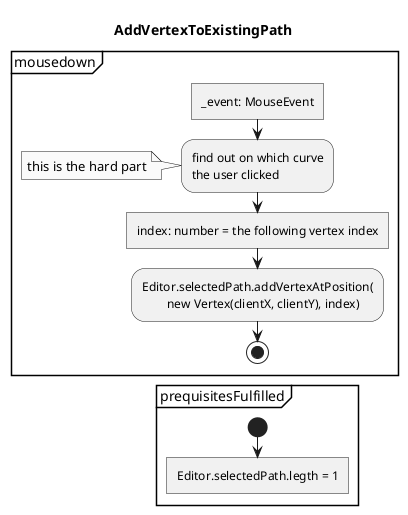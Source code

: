 @startuml AddVertexToExistingPath
skinparam monochrome true

title AddVertexToExistingPath

partition mousedown {
	:_event: MouseEvent]
	:find out on which curve
	the user clicked;
	note: this is the hard part
	:index: number = the following vertex index]
	:Editor.selectedPath.addVertexAtPosition(
		new Vertex(clientX, clientY), index);
	stop
}

partition prequisitesFulfilled {
	start
	:Editor.selectedPath.legth = 1]
	detach
}

@enduml